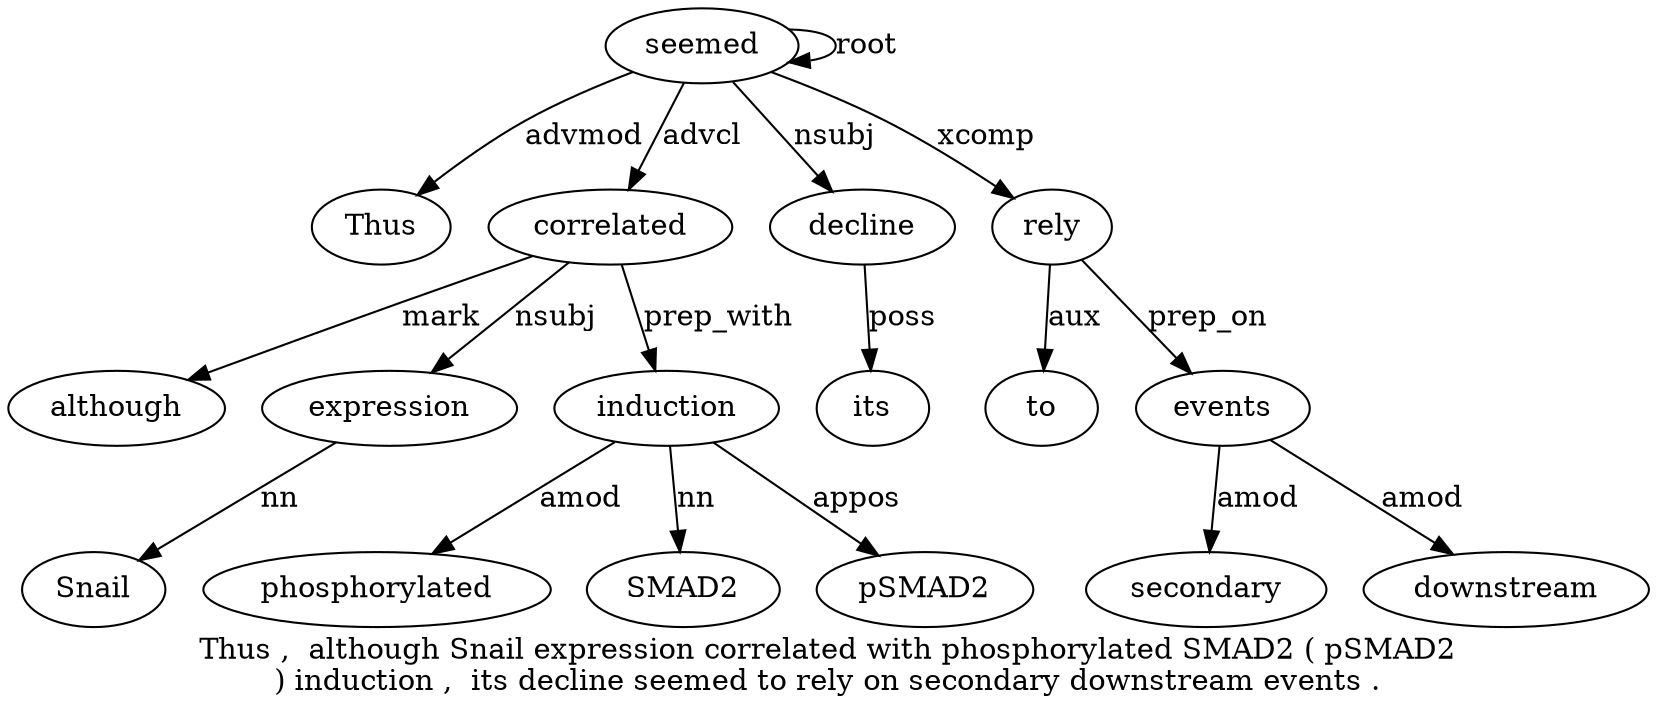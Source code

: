 digraph "Thus ,  although Snail expression correlated with phosphorylated SMAD2 ( pSMAD2 ) induction ,  its decline seemed to rely on secondary downstream events ." {
label="Thus ,  although Snail expression correlated with phosphorylated SMAD2 ( pSMAD2
) induction ,  its decline seemed to rely on secondary downstream events .";
seemed17 [style=filled, fillcolor=white, label=seemed];
Thus1 [style=filled, fillcolor=white, label=Thus];
seemed17 -> Thus1  [label=advmod];
correlated6 [style=filled, fillcolor=white, label=correlated];
although3 [style=filled, fillcolor=white, label=although];
correlated6 -> although3  [label=mark];
expression5 [style=filled, fillcolor=white, label=expression];
Snail4 [style=filled, fillcolor=white, label=Snail];
expression5 -> Snail4  [label=nn];
correlated6 -> expression5  [label=nsubj];
seemed17 -> correlated6  [label=advcl];
induction13 [style=filled, fillcolor=white, label=induction];
phosphorylated8 [style=filled, fillcolor=white, label=phosphorylated];
induction13 -> phosphorylated8  [label=amod];
SMAD29 [style=filled, fillcolor=white, label=SMAD2];
induction13 -> SMAD29  [label=nn];
pSMAD211 [style=filled, fillcolor=white, label=pSMAD2];
induction13 -> pSMAD211  [label=appos];
correlated6 -> induction13  [label=prep_with];
decline16 [style=filled, fillcolor=white, label=decline];
its15 [style=filled, fillcolor=white, label=its];
decline16 -> its15  [label=poss];
seemed17 -> decline16  [label=nsubj];
seemed17 -> seemed17  [label=root];
rely19 [style=filled, fillcolor=white, label=rely];
to18 [style=filled, fillcolor=white, label=to];
rely19 -> to18  [label=aux];
seemed17 -> rely19  [label=xcomp];
events23 [style=filled, fillcolor=white, label=events];
secondary21 [style=filled, fillcolor=white, label=secondary];
events23 -> secondary21  [label=amod];
downstream22 [style=filled, fillcolor=white, label=downstream];
events23 -> downstream22  [label=amod];
rely19 -> events23  [label=prep_on];
}
